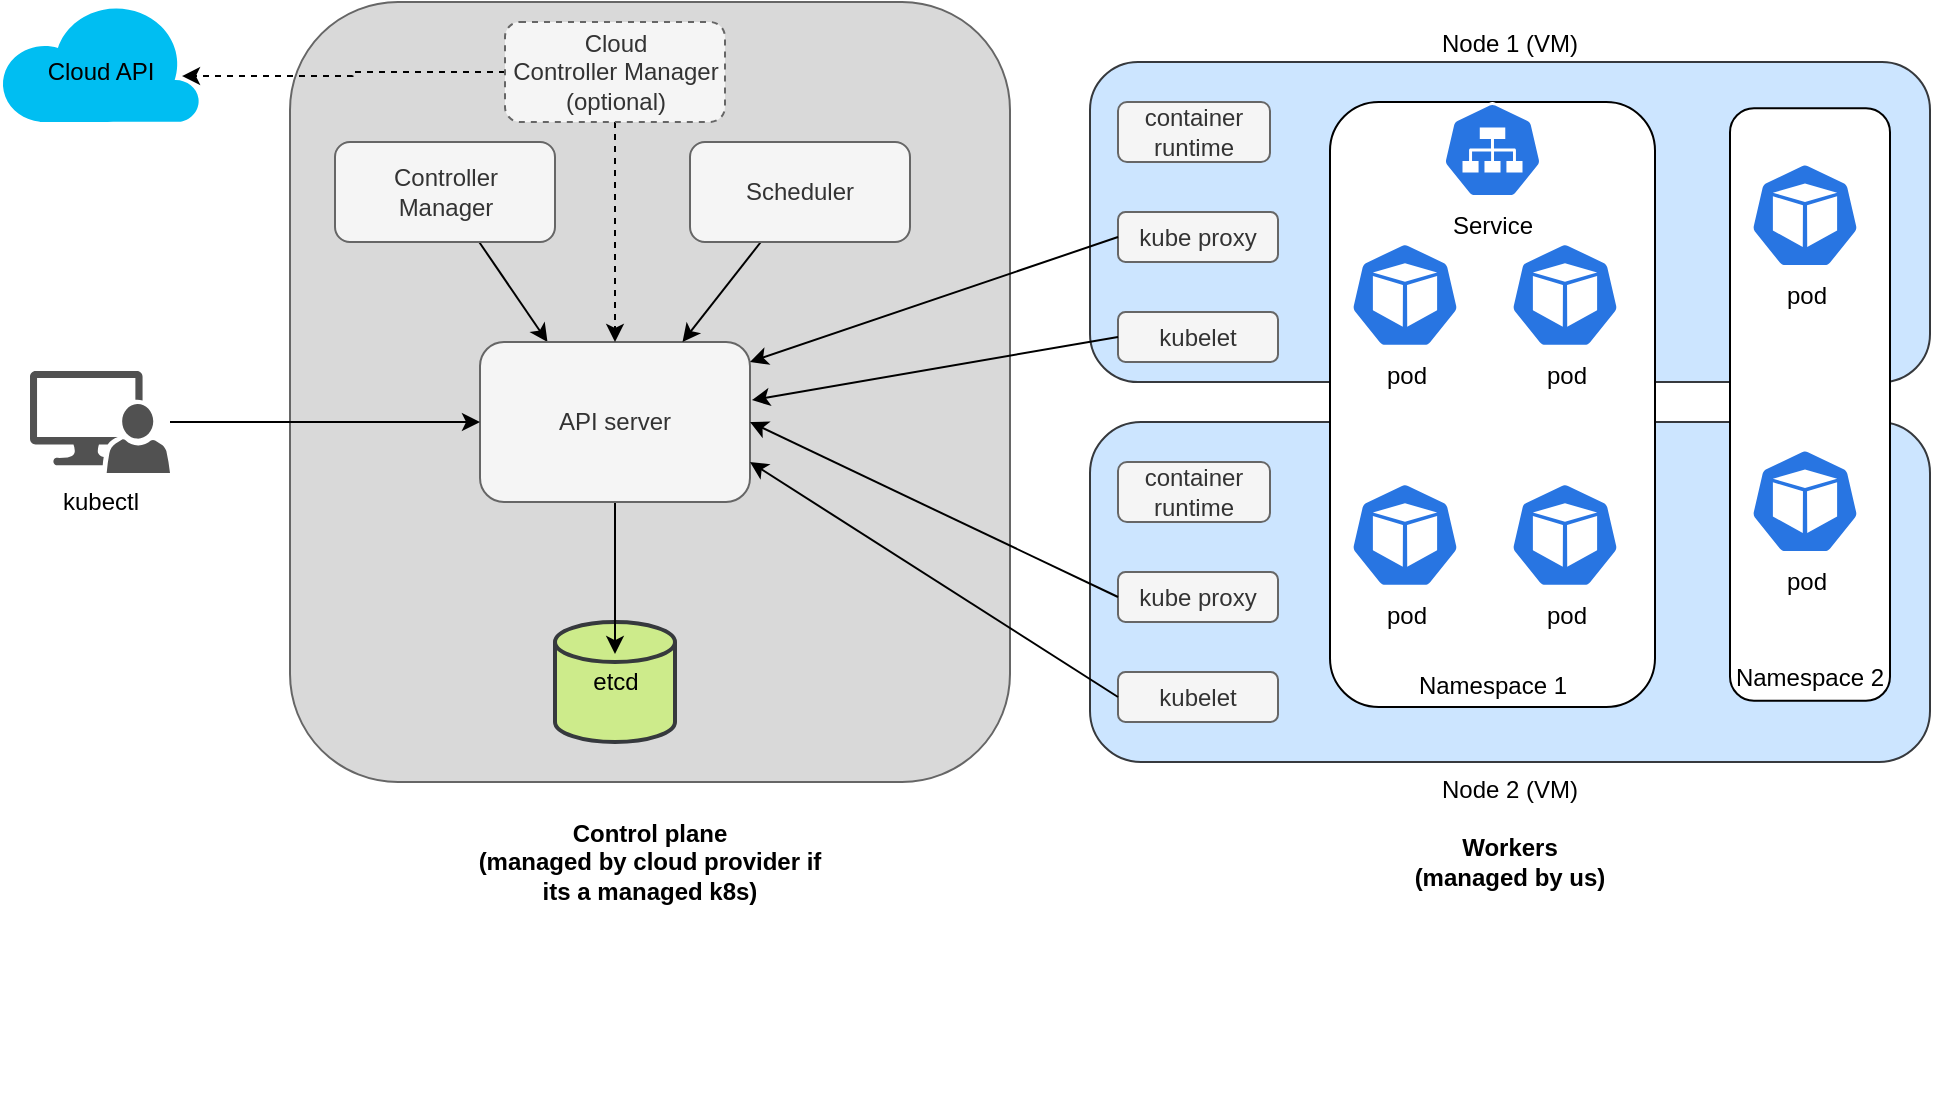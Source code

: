 <mxfile version="20.8.16" type="device"><diagram id="VYn1yqgPHKKn4COXyMQi" name="Page-1"><mxGraphModel dx="1089" dy="743" grid="1" gridSize="10" guides="1" tooltips="1" connect="1" arrows="1" fold="1" page="1" pageScale="1" pageWidth="827" pageHeight="1169" math="0" shadow="0"><root><mxCell id="0"/><mxCell id="1" parent="0"/><mxCell id="gEWCh0r1D3Yz-ioiawbP-62" value="" style="group" parent="1" vertex="1" connectable="0"><mxGeometry x="360" y="290" width="420" height="330" as="geometry"/></mxCell><mxCell id="gEWCh0r1D3Yz-ioiawbP-99" value="" style="group" parent="gEWCh0r1D3Yz-ioiawbP-62" vertex="1" connectable="0"><mxGeometry x="190" y="-10" width="420" height="230" as="geometry"/></mxCell><mxCell id="gEWCh0r1D3Yz-ioiawbP-63" value="Node 2 (VM)" style="rounded=1;whiteSpace=wrap;html=1;labelPosition=center;verticalLabelPosition=bottom;align=center;verticalAlign=top;fillColor=#cce5ff;strokeColor=#36393d;" parent="gEWCh0r1D3Yz-ioiawbP-99" vertex="1"><mxGeometry width="420" height="170" as="geometry"/></mxCell><mxCell id="gEWCh0r1D3Yz-ioiawbP-65" value="kubelet" style="rounded=1;whiteSpace=wrap;html=1;fillColor=#f5f5f5;strokeColor=#666666;fontColor=#333333;" parent="gEWCh0r1D3Yz-ioiawbP-99" vertex="1"><mxGeometry x="14" y="125" width="80" height="25" as="geometry"/></mxCell><mxCell id="gEWCh0r1D3Yz-ioiawbP-66" value="kube proxy" style="rounded=1;whiteSpace=wrap;html=1;fillColor=#f5f5f5;strokeColor=#666666;fontColor=#333333;" parent="gEWCh0r1D3Yz-ioiawbP-99" vertex="1"><mxGeometry x="14" y="75" width="80" height="25" as="geometry"/></mxCell><mxCell id="gEWCh0r1D3Yz-ioiawbP-67" value="container runtime" style="rounded=1;whiteSpace=wrap;html=1;fillColor=#f5f5f5;strokeColor=#666666;fontColor=#333333;" parent="gEWCh0r1D3Yz-ioiawbP-99" vertex="1"><mxGeometry x="14" y="20" width="76" height="30" as="geometry"/></mxCell><mxCell id="gEWCh0r1D3Yz-ioiawbP-85" value="Workers&lt;br&gt;(managed by us)" style="text;html=1;strokeColor=none;fillColor=none;align=center;verticalAlign=middle;whiteSpace=wrap;rounded=0;fontStyle=1" parent="gEWCh0r1D3Yz-ioiawbP-99" vertex="1"><mxGeometry x="160" y="210" width="100" height="20" as="geometry"/></mxCell><mxCell id="gEWCh0r1D3Yz-ioiawbP-44" value="" style="group;labelPosition=center;verticalLabelPosition=bottom;align=center;verticalAlign=top;" parent="1" vertex="1" connectable="0"><mxGeometry x="550" y="100" width="420" height="330" as="geometry"/></mxCell><mxCell id="gEWCh0r1D3Yz-ioiawbP-45" value="Node 1 (VM)" style="rounded=1;whiteSpace=wrap;html=1;labelPosition=center;verticalLabelPosition=top;align=center;verticalAlign=bottom;fillColor=#cce5ff;strokeColor=#36393d;" parent="gEWCh0r1D3Yz-ioiawbP-44" vertex="1"><mxGeometry width="420" height="160" as="geometry"/></mxCell><mxCell id="gEWCh0r1D3Yz-ioiawbP-46" value="kubelet" style="rounded=1;whiteSpace=wrap;html=1;fillColor=#f5f5f5;strokeColor=#666666;fontColor=#333333;" parent="gEWCh0r1D3Yz-ioiawbP-44" vertex="1"><mxGeometry x="14" y="125" width="80" height="25" as="geometry"/></mxCell><mxCell id="gEWCh0r1D3Yz-ioiawbP-47" value="kube proxy" style="rounded=1;whiteSpace=wrap;html=1;fillColor=#f5f5f5;strokeColor=#666666;fontColor=#333333;" parent="gEWCh0r1D3Yz-ioiawbP-44" vertex="1"><mxGeometry x="14" y="75" width="80" height="25" as="geometry"/></mxCell><mxCell id="gEWCh0r1D3Yz-ioiawbP-48" value="container runtime" style="rounded=1;whiteSpace=wrap;html=1;fillColor=#f5f5f5;strokeColor=#666666;fontColor=#333333;" parent="gEWCh0r1D3Yz-ioiawbP-44" vertex="1"><mxGeometry x="14" y="20" width="76" height="30" as="geometry"/></mxCell><mxCell id="gEWCh0r1D3Yz-ioiawbP-84" value="" style="group" parent="gEWCh0r1D3Yz-ioiawbP-44" vertex="1" connectable="0"><mxGeometry x="320" y="23.13" width="80" height="296.25" as="geometry"/></mxCell><mxCell id="gEWCh0r1D3Yz-ioiawbP-77" value="Namespace 2" style="rounded=1;whiteSpace=wrap;html=1;labelPosition=center;verticalLabelPosition=bottom;align=center;verticalAlign=top;spacingTop=-25;" parent="gEWCh0r1D3Yz-ioiawbP-84" vertex="1"><mxGeometry width="80" height="296.25" as="geometry"/></mxCell><mxCell id="gEWCh0r1D3Yz-ioiawbP-78" value="pod" style="html=1;dashed=0;whitespace=wrap;fillColor=#2875E2;strokeColor=#ffffff;points=[[0.005,0.63,0],[0.1,0.2,0],[0.9,0.2,0],[0.5,0,0],[0.995,0.63,0],[0.72,0.99,0],[0.5,1,0],[0.28,0.99,0]];shape=mxgraph.kubernetes.icon;prIcon=pod;labelPosition=center;verticalLabelPosition=bottom;align=center;verticalAlign=top;" parent="gEWCh0r1D3Yz-ioiawbP-84" vertex="1"><mxGeometry x="10" y="27" width="55" height="53" as="geometry"/></mxCell><mxCell id="gEWCh0r1D3Yz-ioiawbP-81" value="pod" style="html=1;dashed=0;whitespace=wrap;fillColor=#2875E2;strokeColor=#ffffff;points=[[0.005,0.63,0],[0.1,0.2,0],[0.9,0.2,0],[0.5,0,0],[0.995,0.63,0],[0.72,0.99,0],[0.5,1,0],[0.28,0.99,0]];shape=mxgraph.kubernetes.icon;prIcon=pod;labelPosition=center;verticalLabelPosition=bottom;align=center;verticalAlign=top;" parent="gEWCh0r1D3Yz-ioiawbP-84" vertex="1"><mxGeometry x="10" y="170" width="55" height="53" as="geometry"/></mxCell><mxCell id="gEWCh0r1D3Yz-ioiawbP-83" value="" style="group" parent="gEWCh0r1D3Yz-ioiawbP-44" vertex="1" connectable="0"><mxGeometry x="120" y="20" width="162.5" height="302.5" as="geometry"/></mxCell><mxCell id="gEWCh0r1D3Yz-ioiawbP-52" value="Namespace 1" style="rounded=1;whiteSpace=wrap;html=1;labelPosition=center;verticalLabelPosition=bottom;align=center;verticalAlign=top;spacing=2;spacingTop=-25;" parent="gEWCh0r1D3Yz-ioiawbP-83" vertex="1"><mxGeometry width="162.5" height="302.5" as="geometry"/></mxCell><mxCell id="gEWCh0r1D3Yz-ioiawbP-49" value="pod" style="html=1;dashed=0;whitespace=wrap;fillColor=#2875E2;strokeColor=#ffffff;points=[[0.005,0.63,0],[0.1,0.2,0],[0.9,0.2,0],[0.5,0,0],[0.995,0.63,0],[0.72,0.99,0],[0.5,1,0],[0.28,0.99,0]];shape=mxgraph.kubernetes.icon;prIcon=pod;labelPosition=center;verticalLabelPosition=bottom;align=center;verticalAlign=top;" parent="gEWCh0r1D3Yz-ioiawbP-83" vertex="1"><mxGeometry x="10" y="70" width="55" height="53" as="geometry"/></mxCell><mxCell id="gEWCh0r1D3Yz-ioiawbP-50" value="pod" style="html=1;dashed=0;whitespace=wrap;fillColor=#2875E2;strokeColor=#ffffff;points=[[0.005,0.63,0],[0.1,0.2,0],[0.9,0.2,0],[0.5,0,0],[0.995,0.63,0],[0.72,0.99,0],[0.5,1,0],[0.28,0.99,0]];shape=mxgraph.kubernetes.icon;prIcon=pod;labelPosition=center;verticalLabelPosition=bottom;align=center;verticalAlign=top;" parent="gEWCh0r1D3Yz-ioiawbP-83" vertex="1"><mxGeometry x="90" y="70" width="55" height="53" as="geometry"/></mxCell><mxCell id="gEWCh0r1D3Yz-ioiawbP-72" value="pod" style="html=1;dashed=0;whitespace=wrap;fillColor=#2875E2;strokeColor=#ffffff;points=[[0.005,0.63,0],[0.1,0.2,0],[0.9,0.2,0],[0.5,0,0],[0.995,0.63,0],[0.72,0.99,0],[0.5,1,0],[0.28,0.99,0]];shape=mxgraph.kubernetes.icon;prIcon=pod;labelPosition=center;verticalLabelPosition=bottom;align=center;verticalAlign=top;" parent="gEWCh0r1D3Yz-ioiawbP-83" vertex="1"><mxGeometry x="90" y="190" width="55" height="53" as="geometry"/></mxCell><mxCell id="gEWCh0r1D3Yz-ioiawbP-71" value="pod" style="html=1;dashed=0;whitespace=wrap;fillColor=#2875E2;strokeColor=#ffffff;points=[[0.005,0.63,0],[0.1,0.2,0],[0.9,0.2,0],[0.5,0,0],[0.995,0.63,0],[0.72,0.99,0],[0.5,1,0],[0.28,0.99,0]];shape=mxgraph.kubernetes.icon;prIcon=pod;labelPosition=center;verticalLabelPosition=bottom;align=center;verticalAlign=top;" parent="gEWCh0r1D3Yz-ioiawbP-83" vertex="1"><mxGeometry x="10" y="190" width="55" height="53" as="geometry"/></mxCell><mxCell id="gEWCh0r1D3Yz-ioiawbP-76" value="Service" style="html=1;dashed=0;whitespace=wrap;fillColor=#2875E2;strokeColor=#ffffff;points=[[0.005,0.63,0],[0.1,0.2,0],[0.9,0.2,0],[0.5,0,0],[0.995,0.63,0],[0.72,0.99,0],[0.5,1,0],[0.28,0.99,0]];shape=mxgraph.kubernetes.icon;prIcon=svc;labelPosition=center;verticalLabelPosition=bottom;align=center;verticalAlign=top;" parent="gEWCh0r1D3Yz-ioiawbP-83" vertex="1"><mxGeometry x="56.25" width="50" height="48" as="geometry"/></mxCell><mxCell id="gEWCh0r1D3Yz-ioiawbP-2" value="" style="rounded=1;whiteSpace=wrap;html=1;fillColor=#D9D9D9;strokeColor=#666666;labelPosition=center;verticalLabelPosition=bottom;align=center;verticalAlign=top;fontColor=#333333;" parent="1" vertex="1"><mxGeometry x="150" y="70" width="360" height="390" as="geometry"/></mxCell><mxCell id="gEWCh0r1D3Yz-ioiawbP-112" style="rounded=0;orthogonalLoop=1;jettySize=auto;html=1;entryX=0.25;entryY=0;entryDx=0;entryDy=0;" parent="1" source="gEWCh0r1D3Yz-ioiawbP-3" target="gEWCh0r1D3Yz-ioiawbP-7" edge="1"><mxGeometry relative="1" as="geometry"/></mxCell><mxCell id="gEWCh0r1D3Yz-ioiawbP-3" value="Controller &lt;br&gt;Manager" style="rounded=1;whiteSpace=wrap;html=1;fillColor=#f5f5f5;fontColor=#333333;strokeColor=#666666;" parent="1" vertex="1"><mxGeometry x="172.5" y="140" width="110" height="50" as="geometry"/></mxCell><mxCell id="gEWCh0r1D3Yz-ioiawbP-6" value="etcd" style="strokeWidth=2;html=1;shape=mxgraph.flowchart.database;whiteSpace=wrap;fillColor=#cdeb8b;strokeColor=#36393d;" parent="1" vertex="1"><mxGeometry x="282.5" y="380" width="60" height="60" as="geometry"/></mxCell><mxCell id="gEWCh0r1D3Yz-ioiawbP-106" style="edgeStyle=orthogonalEdgeStyle;rounded=0;orthogonalLoop=1;jettySize=auto;html=1;entryX=0.5;entryY=0.267;entryDx=0;entryDy=0;entryPerimeter=0;" parent="1" source="gEWCh0r1D3Yz-ioiawbP-7" target="gEWCh0r1D3Yz-ioiawbP-6" edge="1"><mxGeometry relative="1" as="geometry"/></mxCell><mxCell id="gEWCh0r1D3Yz-ioiawbP-7" value="API server" style="rounded=1;whiteSpace=wrap;html=1;fillColor=#f5f5f5;fontColor=#333333;strokeColor=#666666;" parent="1" vertex="1"><mxGeometry x="245" y="240" width="135" height="80" as="geometry"/></mxCell><mxCell id="gEWCh0r1D3Yz-ioiawbP-105" style="rounded=0;orthogonalLoop=1;jettySize=auto;html=1;entryX=0.75;entryY=0;entryDx=0;entryDy=0;" parent="1" source="gEWCh0r1D3Yz-ioiawbP-9" target="gEWCh0r1D3Yz-ioiawbP-7" edge="1"><mxGeometry relative="1" as="geometry"/></mxCell><mxCell id="gEWCh0r1D3Yz-ioiawbP-9" value="Scheduler" style="rounded=1;whiteSpace=wrap;html=1;fillColor=#f5f5f5;fontColor=#333333;strokeColor=#666666;" parent="1" vertex="1"><mxGeometry x="350" y="140" width="110" height="50" as="geometry"/></mxCell><mxCell id="gEWCh0r1D3Yz-ioiawbP-89" style="edgeStyle=orthogonalEdgeStyle;rounded=0;orthogonalLoop=1;jettySize=auto;html=1;entryX=0;entryY=0.5;entryDx=0;entryDy=0;" parent="1" source="gEWCh0r1D3Yz-ioiawbP-10" target="gEWCh0r1D3Yz-ioiawbP-7" edge="1"><mxGeometry relative="1" as="geometry"/></mxCell><mxCell id="gEWCh0r1D3Yz-ioiawbP-10" value="kubectl" style="pointerEvents=1;shadow=0;dashed=0;html=1;strokeColor=none;labelPosition=center;verticalLabelPosition=bottom;verticalAlign=top;align=center;fillColor=#515151;shape=mxgraph.mscae.system_center.admin_console" parent="1" vertex="1"><mxGeometry x="20" y="254.5" width="70" height="51" as="geometry"/></mxCell><mxCell id="gEWCh0r1D3Yz-ioiawbP-88" value="Control plane&lt;br&gt;(managed by cloud provider if its a managed k8s)" style="text;html=1;strokeColor=none;fillColor=none;align=center;verticalAlign=middle;whiteSpace=wrap;rounded=0;fontStyle=1" parent="1" vertex="1"><mxGeometry x="240" y="490" width="180" height="20" as="geometry"/></mxCell><mxCell id="gEWCh0r1D3Yz-ioiawbP-102" style="rounded=0;orthogonalLoop=1;jettySize=auto;html=1;entryX=1.007;entryY=0.363;entryDx=0;entryDy=0;entryPerimeter=0;exitX=0;exitY=0.5;exitDx=0;exitDy=0;" parent="1" source="gEWCh0r1D3Yz-ioiawbP-46" target="gEWCh0r1D3Yz-ioiawbP-7" edge="1"><mxGeometry relative="1" as="geometry"/></mxCell><mxCell id="gEWCh0r1D3Yz-ioiawbP-109" style="rounded=0;orthogonalLoop=1;jettySize=auto;html=1;entryX=1;entryY=0.75;entryDx=0;entryDy=0;exitX=0;exitY=0.5;exitDx=0;exitDy=0;" parent="1" source="gEWCh0r1D3Yz-ioiawbP-65" target="gEWCh0r1D3Yz-ioiawbP-7" edge="1"><mxGeometry relative="1" as="geometry"/></mxCell><mxCell id="gEWCh0r1D3Yz-ioiawbP-110" style="rounded=0;orthogonalLoop=1;jettySize=auto;html=1;entryX=1;entryY=0.5;entryDx=0;entryDy=0;exitX=0;exitY=0.5;exitDx=0;exitDy=0;" parent="1" source="gEWCh0r1D3Yz-ioiawbP-66" target="gEWCh0r1D3Yz-ioiawbP-7" edge="1"><mxGeometry relative="1" as="geometry"/></mxCell><mxCell id="gEWCh0r1D3Yz-ioiawbP-111" style="rounded=0;orthogonalLoop=1;jettySize=auto;html=1;entryX=1;entryY=0.125;entryDx=0;entryDy=0;entryPerimeter=0;exitX=0;exitY=0.5;exitDx=0;exitDy=0;" parent="1" source="gEWCh0r1D3Yz-ioiawbP-47" target="gEWCh0r1D3Yz-ioiawbP-7" edge="1"><mxGeometry relative="1" as="geometry"/></mxCell><mxCell id="NuZigP-3IUGzdqlirqaB-2" style="edgeStyle=orthogonalEdgeStyle;rounded=0;orthogonalLoop=1;jettySize=auto;html=1;entryX=0.5;entryY=0;entryDx=0;entryDy=0;dashed=1;" parent="1" source="NuZigP-3IUGzdqlirqaB-1" target="gEWCh0r1D3Yz-ioiawbP-7" edge="1"><mxGeometry relative="1" as="geometry"/></mxCell><mxCell id="NuZigP-3IUGzdqlirqaB-5" style="edgeStyle=orthogonalEdgeStyle;rounded=0;orthogonalLoop=1;jettySize=auto;html=1;entryX=0.91;entryY=0.617;entryDx=0;entryDy=0;entryPerimeter=0;dashed=1;" parent="1" source="NuZigP-3IUGzdqlirqaB-1" target="NuZigP-3IUGzdqlirqaB-4" edge="1"><mxGeometry relative="1" as="geometry"/></mxCell><mxCell id="NuZigP-3IUGzdqlirqaB-1" value="Cloud &lt;br&gt;Controller Manager&lt;br&gt;(optional)" style="rounded=1;whiteSpace=wrap;html=1;dashed=1;fillColor=#f5f5f5;fontColor=#333333;strokeColor=#666666;" parent="1" vertex="1"><mxGeometry x="257.5" y="80" width="110" height="50" as="geometry"/></mxCell><mxCell id="NuZigP-3IUGzdqlirqaB-4" value="Cloud API" style="verticalLabelPosition=middle;html=1;verticalAlign=middle;align=center;strokeColor=none;fillColor=#00BEF2;shape=mxgraph.azure.cloud;dashed=1;labelPosition=center;spacingBottom=-10;" parent="1" vertex="1"><mxGeometry x="5" y="70" width="100" height="60" as="geometry"/></mxCell></root></mxGraphModel></diagram></mxfile>